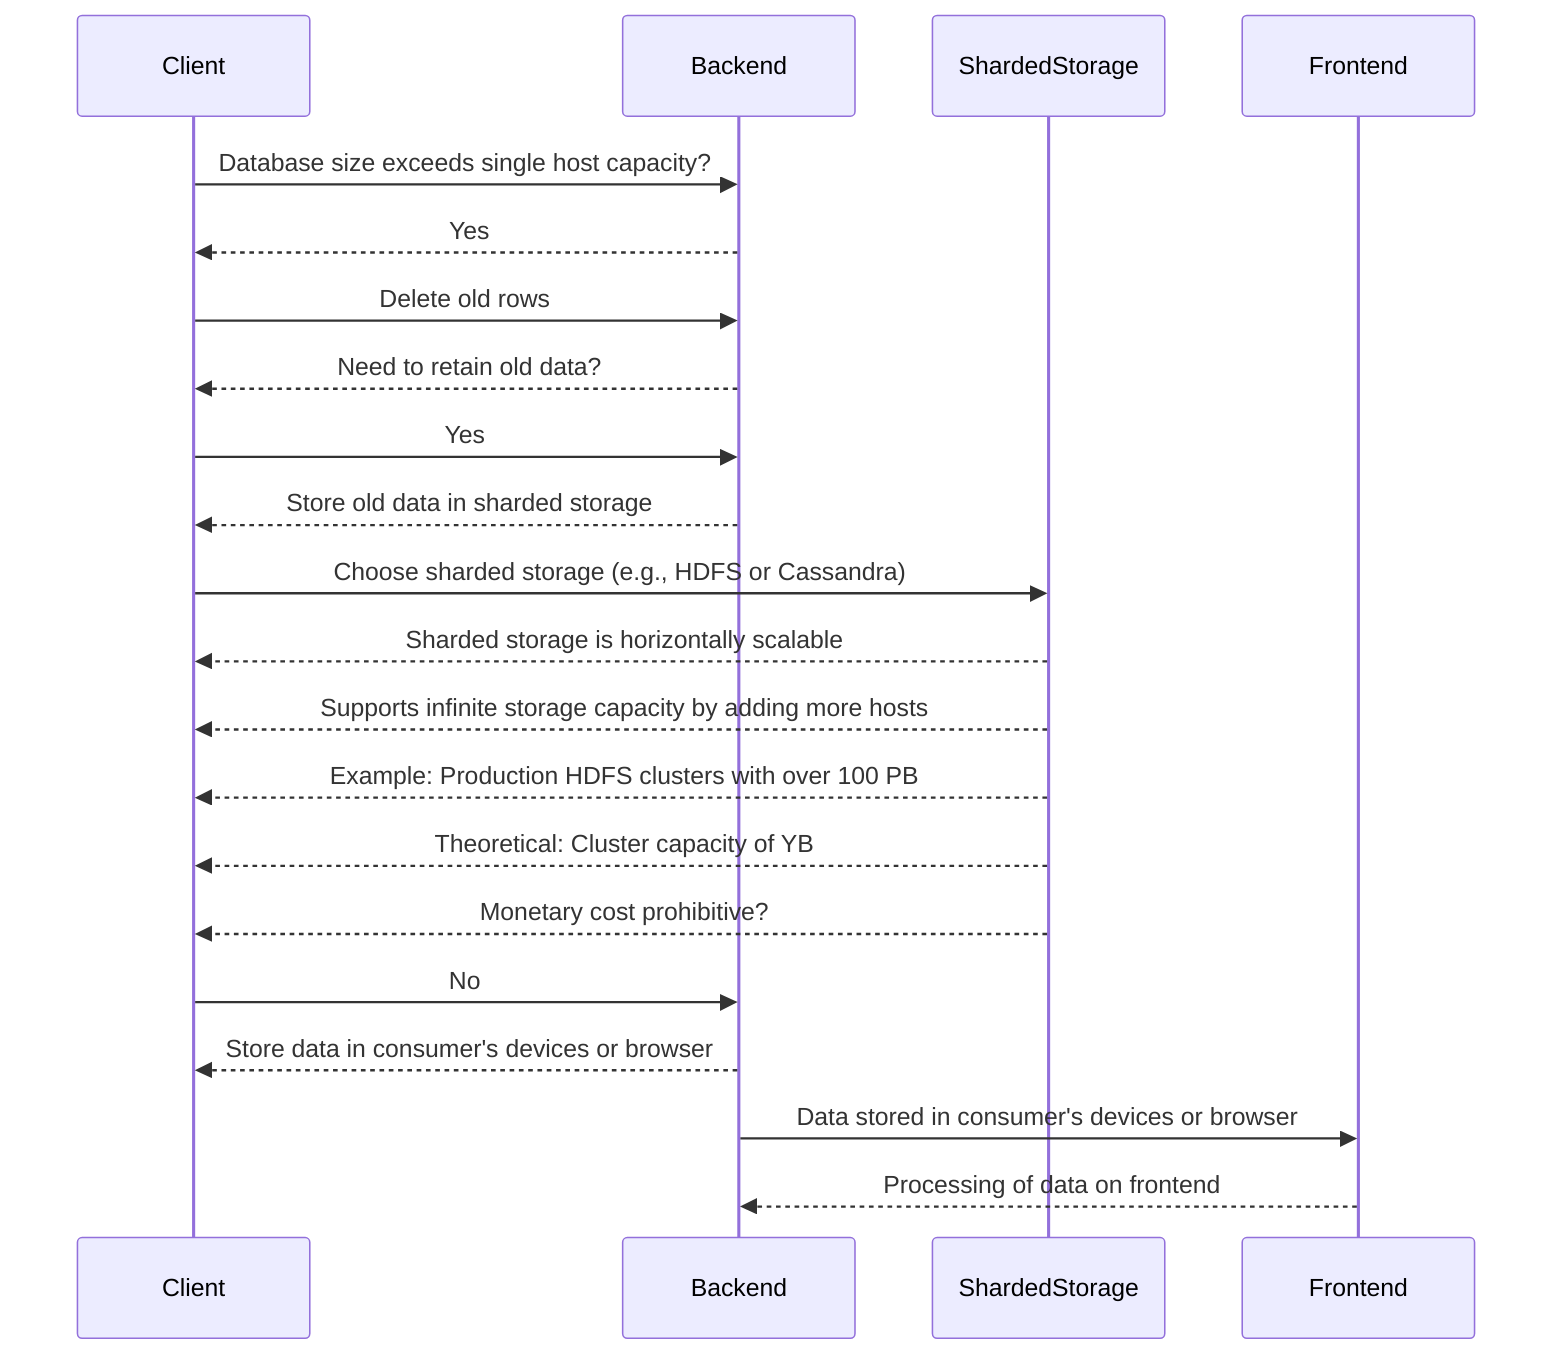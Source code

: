sequenceDiagram
    participant Client
    participant Backend
    participant ShardedStorage
    participant Frontend

    Client->>Backend: Database size exceeds single host capacity?
    Backend-->>Client: Yes
    Client->>Backend: Delete old rows
    Backend-->>Client: Need to retain old data?
    Client->>Backend: Yes
    Backend-->>Client: Store old data in sharded storage
    Client->>ShardedStorage: Choose sharded storage (e.g., HDFS or Cassandra)
    ShardedStorage-->>Client: Sharded storage is horizontally scalable
    ShardedStorage-->>Client: Supports infinite storage capacity by adding more hosts
    ShardedStorage-->>Client: Example: Production HDFS clusters with over 100 PB
    ShardedStorage-->>Client: Theoretical: Cluster capacity of YB
    ShardedStorage-->>Client: Monetary cost prohibitive?
    Client->>Backend: No
    Backend-->>Client: Store data in consumer's devices or browser
    Backend->>Frontend: Data stored in consumer's devices or browser
    Frontend-->>Backend: Processing of data on frontend